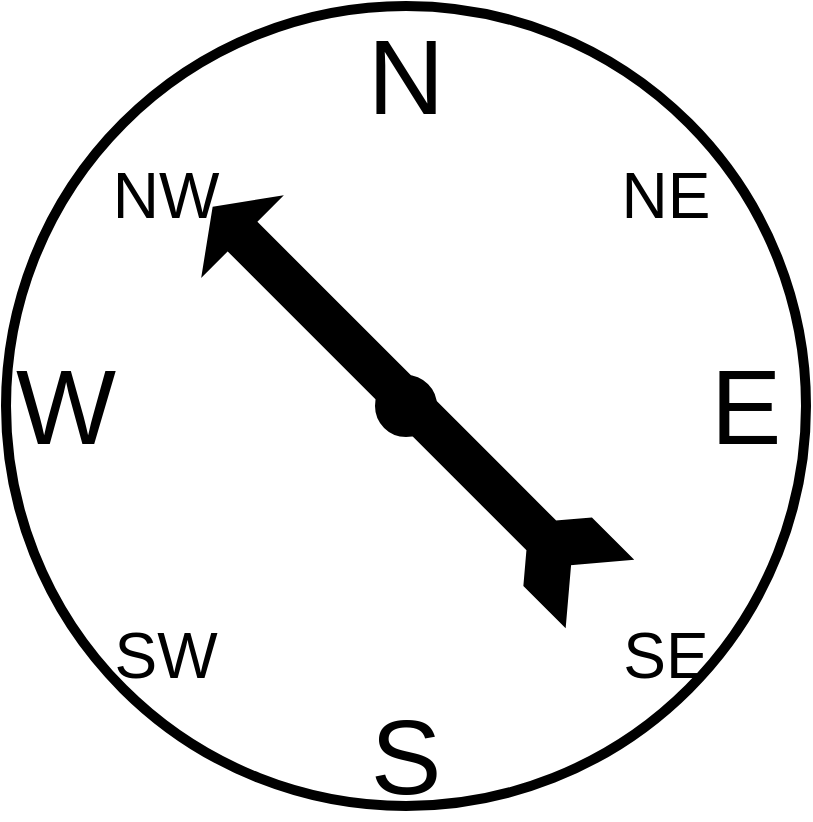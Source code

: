 <mxfile version="24.7.17">
  <diagram name="Page-1" id="iiwCmSqsdHryokSweT3x">
    <mxGraphModel dx="1018" dy="686" grid="1" gridSize="10" guides="1" tooltips="1" connect="1" arrows="1" fold="1" page="1" pageScale="1" pageWidth="827" pageHeight="1169" math="0" shadow="0">
      <root>
        <mxCell id="0" />
        <mxCell id="1" parent="0" />
        <mxCell id="sjM1oTUEQjnA291OIG_k-1" value="" style="ellipse;whiteSpace=wrap;html=1;aspect=fixed;strokeWidth=5;" vertex="1" parent="1">
          <mxGeometry x="200" y="170" width="400" height="400" as="geometry" />
        </mxCell>
        <mxCell id="sjM1oTUEQjnA291OIG_k-2" value="&lt;font style=&quot;font-size: 53px;&quot;&gt;N&lt;/font&gt;" style="text;html=1;align=center;verticalAlign=middle;whiteSpace=wrap;rounded=0;" vertex="1" parent="1">
          <mxGeometry x="370" y="190" width="60" height="30" as="geometry" />
        </mxCell>
        <mxCell id="sjM1oTUEQjnA291OIG_k-3" value="&lt;font style=&quot;font-size: 53px;&quot;&gt;E&lt;/font&gt;" style="text;html=1;align=center;verticalAlign=middle;whiteSpace=wrap;rounded=0;" vertex="1" parent="1">
          <mxGeometry x="540" y="355" width="60" height="30" as="geometry" />
        </mxCell>
        <mxCell id="sjM1oTUEQjnA291OIG_k-4" value="&lt;font style=&quot;font-size: 53px;&quot;&gt;S&lt;/font&gt;" style="text;html=1;align=center;verticalAlign=middle;whiteSpace=wrap;rounded=0;" vertex="1" parent="1">
          <mxGeometry x="370" y="530" width="60" height="30" as="geometry" />
        </mxCell>
        <mxCell id="sjM1oTUEQjnA291OIG_k-5" value="&lt;font style=&quot;font-size: 53px;&quot;&gt;W&lt;/font&gt;" style="text;html=1;align=center;verticalAlign=middle;whiteSpace=wrap;rounded=0;" vertex="1" parent="1">
          <mxGeometry x="200" y="355" width="60" height="30" as="geometry" />
        </mxCell>
        <mxCell id="sjM1oTUEQjnA291OIG_k-6" value="" style="ellipse;whiteSpace=wrap;html=1;aspect=fixed;fillColor=#000000;" vertex="1" parent="1">
          <mxGeometry x="385" y="355" width="30" height="30" as="geometry" />
        </mxCell>
        <mxCell id="sjM1oTUEQjnA291OIG_k-8" value="&lt;font style=&quot;font-size: 32px;&quot;&gt;NE&lt;/font&gt;" style="text;html=1;align=center;verticalAlign=middle;whiteSpace=wrap;rounded=0;" vertex="1" parent="1">
          <mxGeometry x="500" y="250" width="60" height="30" as="geometry" />
        </mxCell>
        <mxCell id="sjM1oTUEQjnA291OIG_k-9" value="&lt;font style=&quot;font-size: 32px;&quot;&gt;SE&lt;/font&gt;" style="text;html=1;align=center;verticalAlign=middle;whiteSpace=wrap;rounded=0;" vertex="1" parent="1">
          <mxGeometry x="500" y="480" width="60" height="30" as="geometry" />
        </mxCell>
        <mxCell id="sjM1oTUEQjnA291OIG_k-10" value="&lt;font style=&quot;font-size: 32px;&quot;&gt;SW&lt;/font&gt;" style="text;html=1;align=center;verticalAlign=middle;whiteSpace=wrap;rounded=0;" vertex="1" parent="1">
          <mxGeometry x="250" y="480" width="60" height="30" as="geometry" />
        </mxCell>
        <mxCell id="sjM1oTUEQjnA291OIG_k-12" value="&lt;font style=&quot;font-size: 32px;&quot;&gt;NW&lt;/font&gt;" style="text;html=1;align=center;verticalAlign=middle;whiteSpace=wrap;rounded=0;" vertex="1" parent="1">
          <mxGeometry x="250" y="250" width="60" height="30" as="geometry" />
        </mxCell>
        <mxCell id="sjM1oTUEQjnA291OIG_k-13" value="" style="html=1;shadow=0;dashed=0;align=center;verticalAlign=middle;shape=mxgraph.arrows2.tailedNotchedArrow;dy1=10;dx1=20;notch=20;arrowHead=17.69;dx2=28.61;dy2=25.47;rotation=-135;fillColor=#000000;" vertex="1" parent="1">
          <mxGeometry x="263.9" y="355.15" width="272.18" height="23.75" as="geometry" />
        </mxCell>
      </root>
    </mxGraphModel>
  </diagram>
</mxfile>
